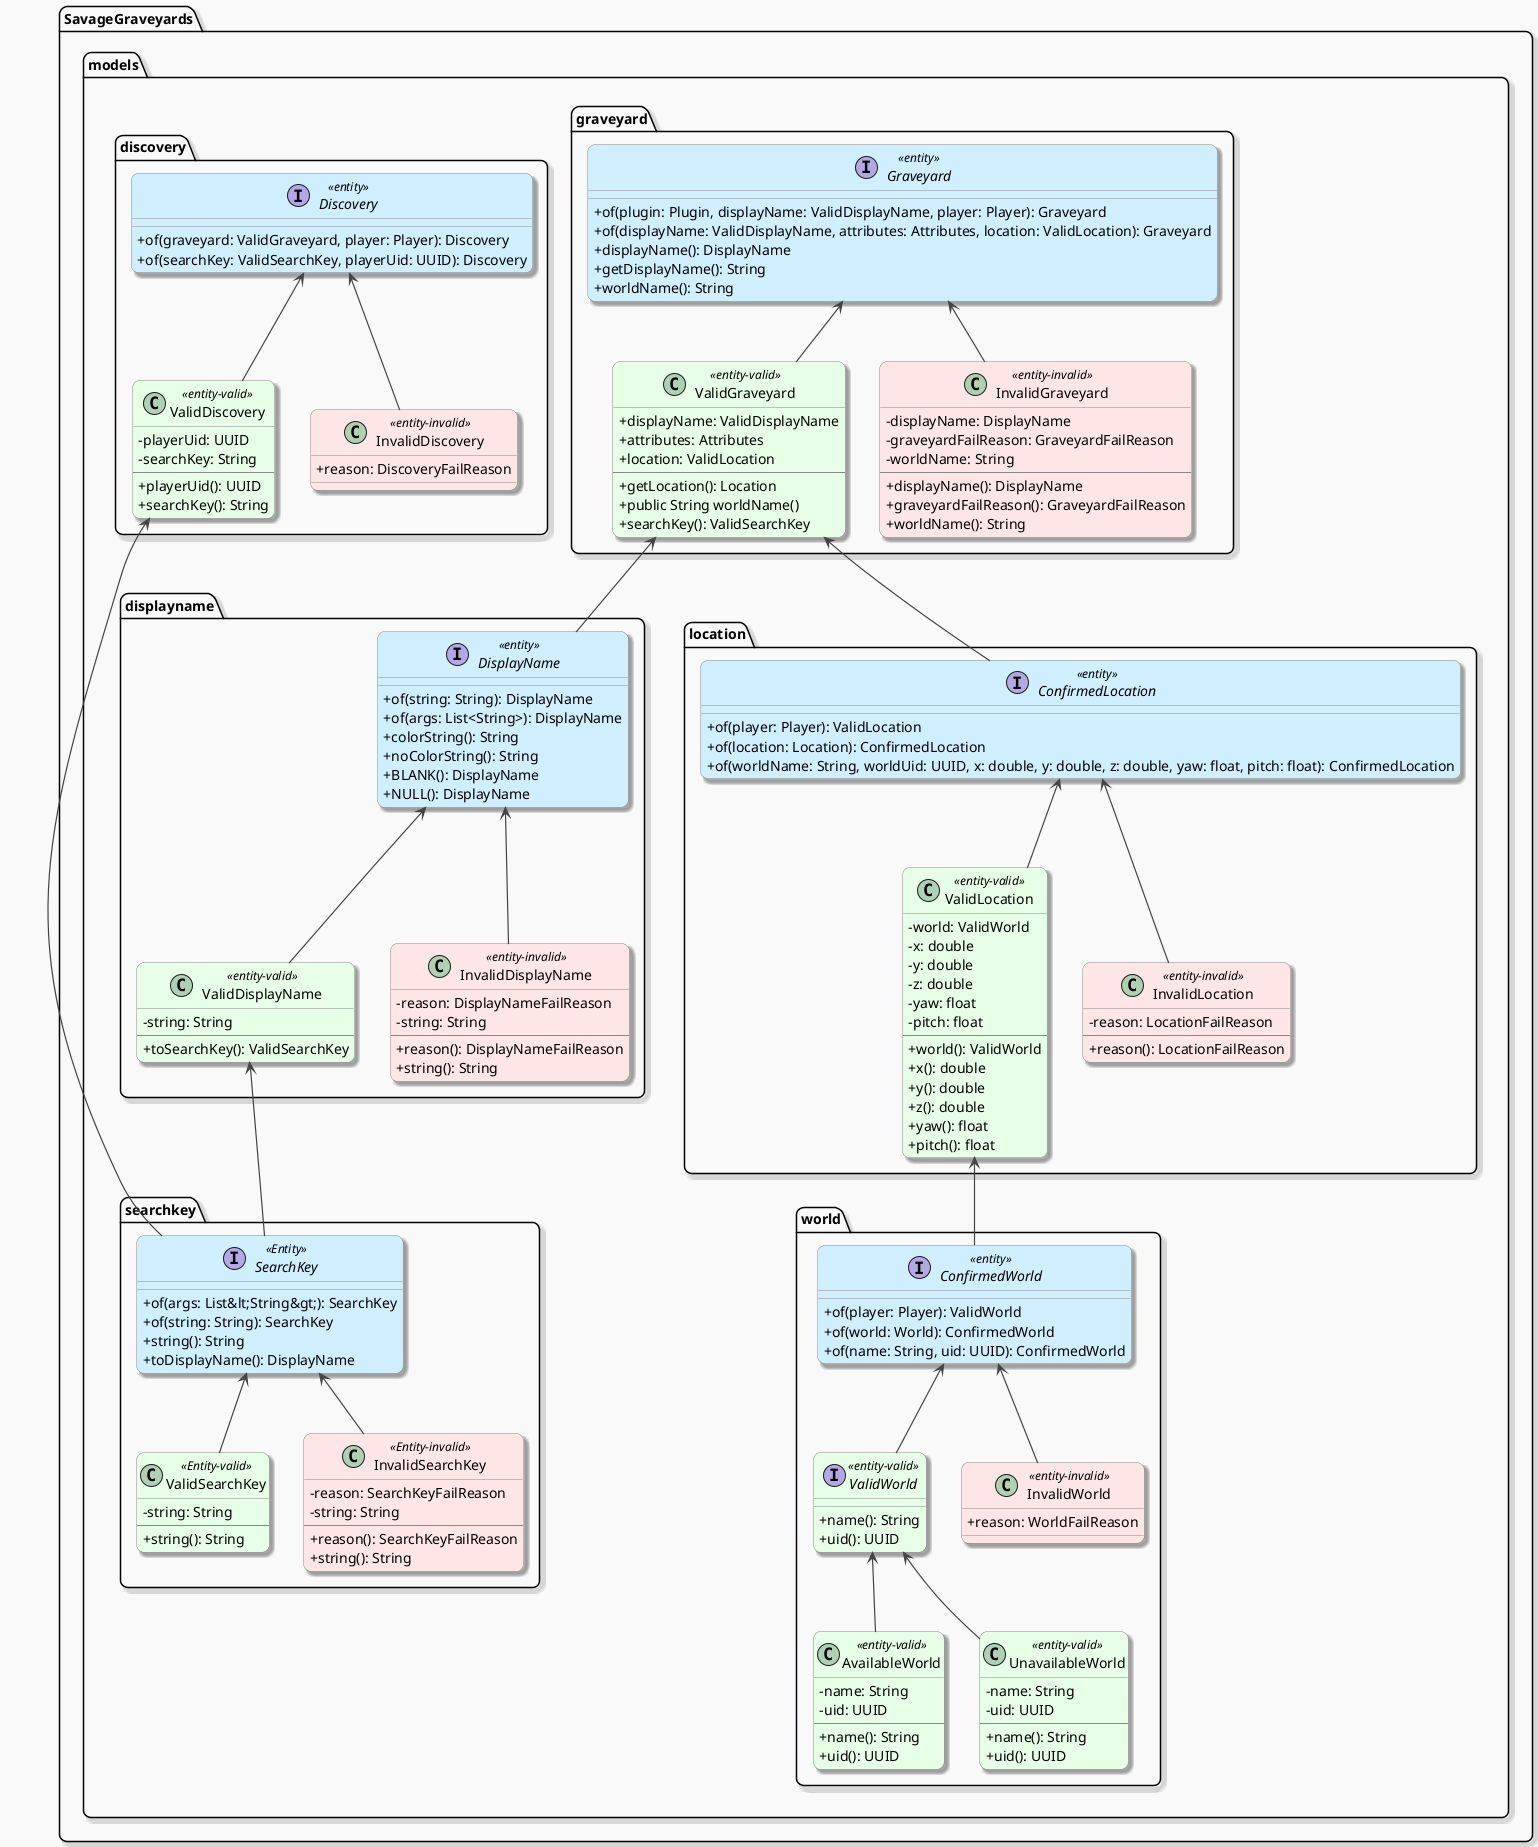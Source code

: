 @startuml

' === GLOBAL STYLING ===
skinparam backgroundColor #f9f9f9
skinparam shadowing true
skinparam roundCorner 15
skinparam ArrowColor #444444
skinparam ArrowThickness 1.2
skinparam ArrowFontSize 11
skinparam packageTitleFontSize 14
skinparam classFontName "Helvetica"
skinparam classAttributeIconSize 0
skinparam class {
  BackgroundColor white
  BorderColor #888888
}
skinparam class {
  BackgroundColor<<entity>> #cfefff
    BackgroundColor<<entity-valid>> #e6ffe6
  BackgroundColor<<entity-invalid>> #ffe6e6
}

package SavageGraveyards
{
    package models
    {
        together {
            package discovery {
                interface Discovery <<entity>> {
                + of(graveyard: ValidGraveyard, player: Player): Discovery
                + of(searchKey: ValidSearchKey, playerUid: UUID): Discovery
                }
                class ValidDiscovery <<entity-valid>> {
                    - playerUid: UUID
                    - searchKey: String
                    --
                    + playerUid(): UUID
                    + searchKey(): String
                }
                class InvalidDiscovery <<entity-invalid>> {
                    + reason: DiscoveryFailReason
                }
                Discovery <-- ValidDiscovery
                Discovery <-- InvalidDiscovery
            }

            package graveyard {
                interface Graveyard <<entity>> {
                    + of(plugin: Plugin, displayName: ValidDisplayName, player: Player): Graveyard
                    + of(displayName: ValidDisplayName, attributes: Attributes, location: ValidLocation): Graveyard
                    + displayName(): DisplayName
                    + getDisplayName(): String
                    + worldName(): String
                }
                class ValidGraveyard <<entity-valid>> {
                    + displayName: ValidDisplayName
                    + attributes: Attributes
                    + location: ValidLocation
                    --
                    + getLocation(): Location
                    + public String worldName()
                    + searchKey(): ValidSearchKey
                }
                class InvalidGraveyard <<entity-invalid>> {
                    - displayName: DisplayName
                    - graveyardFailReason: GraveyardFailReason
                    - worldName: String
                    --
                    + displayName(): DisplayName
                    + graveyardFailReason(): GraveyardFailReason
                    + worldName(): String
                }
                Graveyard <-- ValidGraveyard
                Graveyard <-- InvalidGraveyard
            }
        }

        together {
            package displayname {
                interface DisplayName <<entity>> {
                    + of(string: String): DisplayName
                    + of(args: List<String>): DisplayName
                    + colorString(): String
                    + noColorString(): String
                    + BLANK(): DisplayName
                    + NULL(): DisplayName
                }
                class ValidDisplayName <<entity-valid>> {
                    - string: String
                    --
                    + toSearchKey(): ValidSearchKey
                }
                class InvalidDisplayName <<entity-invalid>> {
                    - reason: DisplayNameFailReason
                    - string: String
                    --
                    + reason(): DisplayNameFailReason
                    + string(): String
                }
                DisplayName <-- ValidDisplayName
                DisplayName <-- InvalidDisplayName
            }

            package searchkey {
                interface SearchKey <<Entity>>
                {
                    + of(args: List&lt;String&gt;): SearchKey
                    + of(string: String): SearchKey
                    + string(): String
                    + toDisplayName(): DisplayName
                }

                class ValidSearchKey <<Entity-valid>>
                {
                    - string: String
                    --
                    + string(): String
                }

                class InvalidSearchKey <<Entity-invalid>>
                {
                    - reason: SearchKeyFailReason
                    - string: String
                    --
                    + reason(): SearchKeyFailReason
                    + string(): String
                }
                SearchKey <-- ValidSearchKey
                SearchKey <-- InvalidSearchKey
            }
            ValidDisplayName <-- SearchKey
            ValidDiscovery <-- SearchKey
        }

        together {
        package location {
            interface ConfirmedLocation <<entity>> {
                + of(player: Player): ValidLocation
                + of(location: Location): ConfirmedLocation
                + of(worldName: String, worldUid: UUID, x: double, y: double, z: double, yaw: float, pitch: float): ConfirmedLocation
            }
            class ValidLocation <<entity-valid>> {
                - world: ValidWorld
                - x: double
                - y: double
                - z: double
                - yaw: float
                - pitch: float
                --
                + world(): ValidWorld
                + x(): double
                + y(): double
                + z(): double
                + yaw(): float
                + pitch(): float
            }
            class InvalidLocation <<entity-invalid>> {
                - reason: LocationFailReason
                --
                + reason(): LocationFailReason
            }
            ConfirmedLocation <-- ValidLocation
            ConfirmedLocation <-- InvalidLocation
        }

        package world {
            interface ConfirmedWorld <<entity>> {
                + of(player: Player): ValidWorld
                + of(world: World): ConfirmedWorld
                + of(name: String, uid: UUID): ConfirmedWorld
            }
            interface ValidWorld <<entity-valid>> {
                + name(): String
                + uid(): UUID
            }
            class AvailableWorld <<entity-valid>> {
                - name: String
                - uid: UUID
                --
                + name(): String
                + uid(): UUID
            }
            class UnavailableWorld <<entity-valid>> {
                - name: String
                - uid: UUID
                --
                + name(): String
                + uid(): UUID
            }
            class InvalidWorld <<entity-invalid>> {
                + reason: WorldFailReason
            }
            ConfirmedWorld <-- ValidWorld
            ConfirmedWorld <-- InvalidWorld
            ValidWorld <-- AvailableWorld
            ValidWorld <-- UnavailableWorld
        }
        ValidLocation <-- ConfirmedWorld
        }
    }
}

ValidGraveyard <-- DisplayName
ValidGraveyard <-- ConfirmedLocation

@enduml
